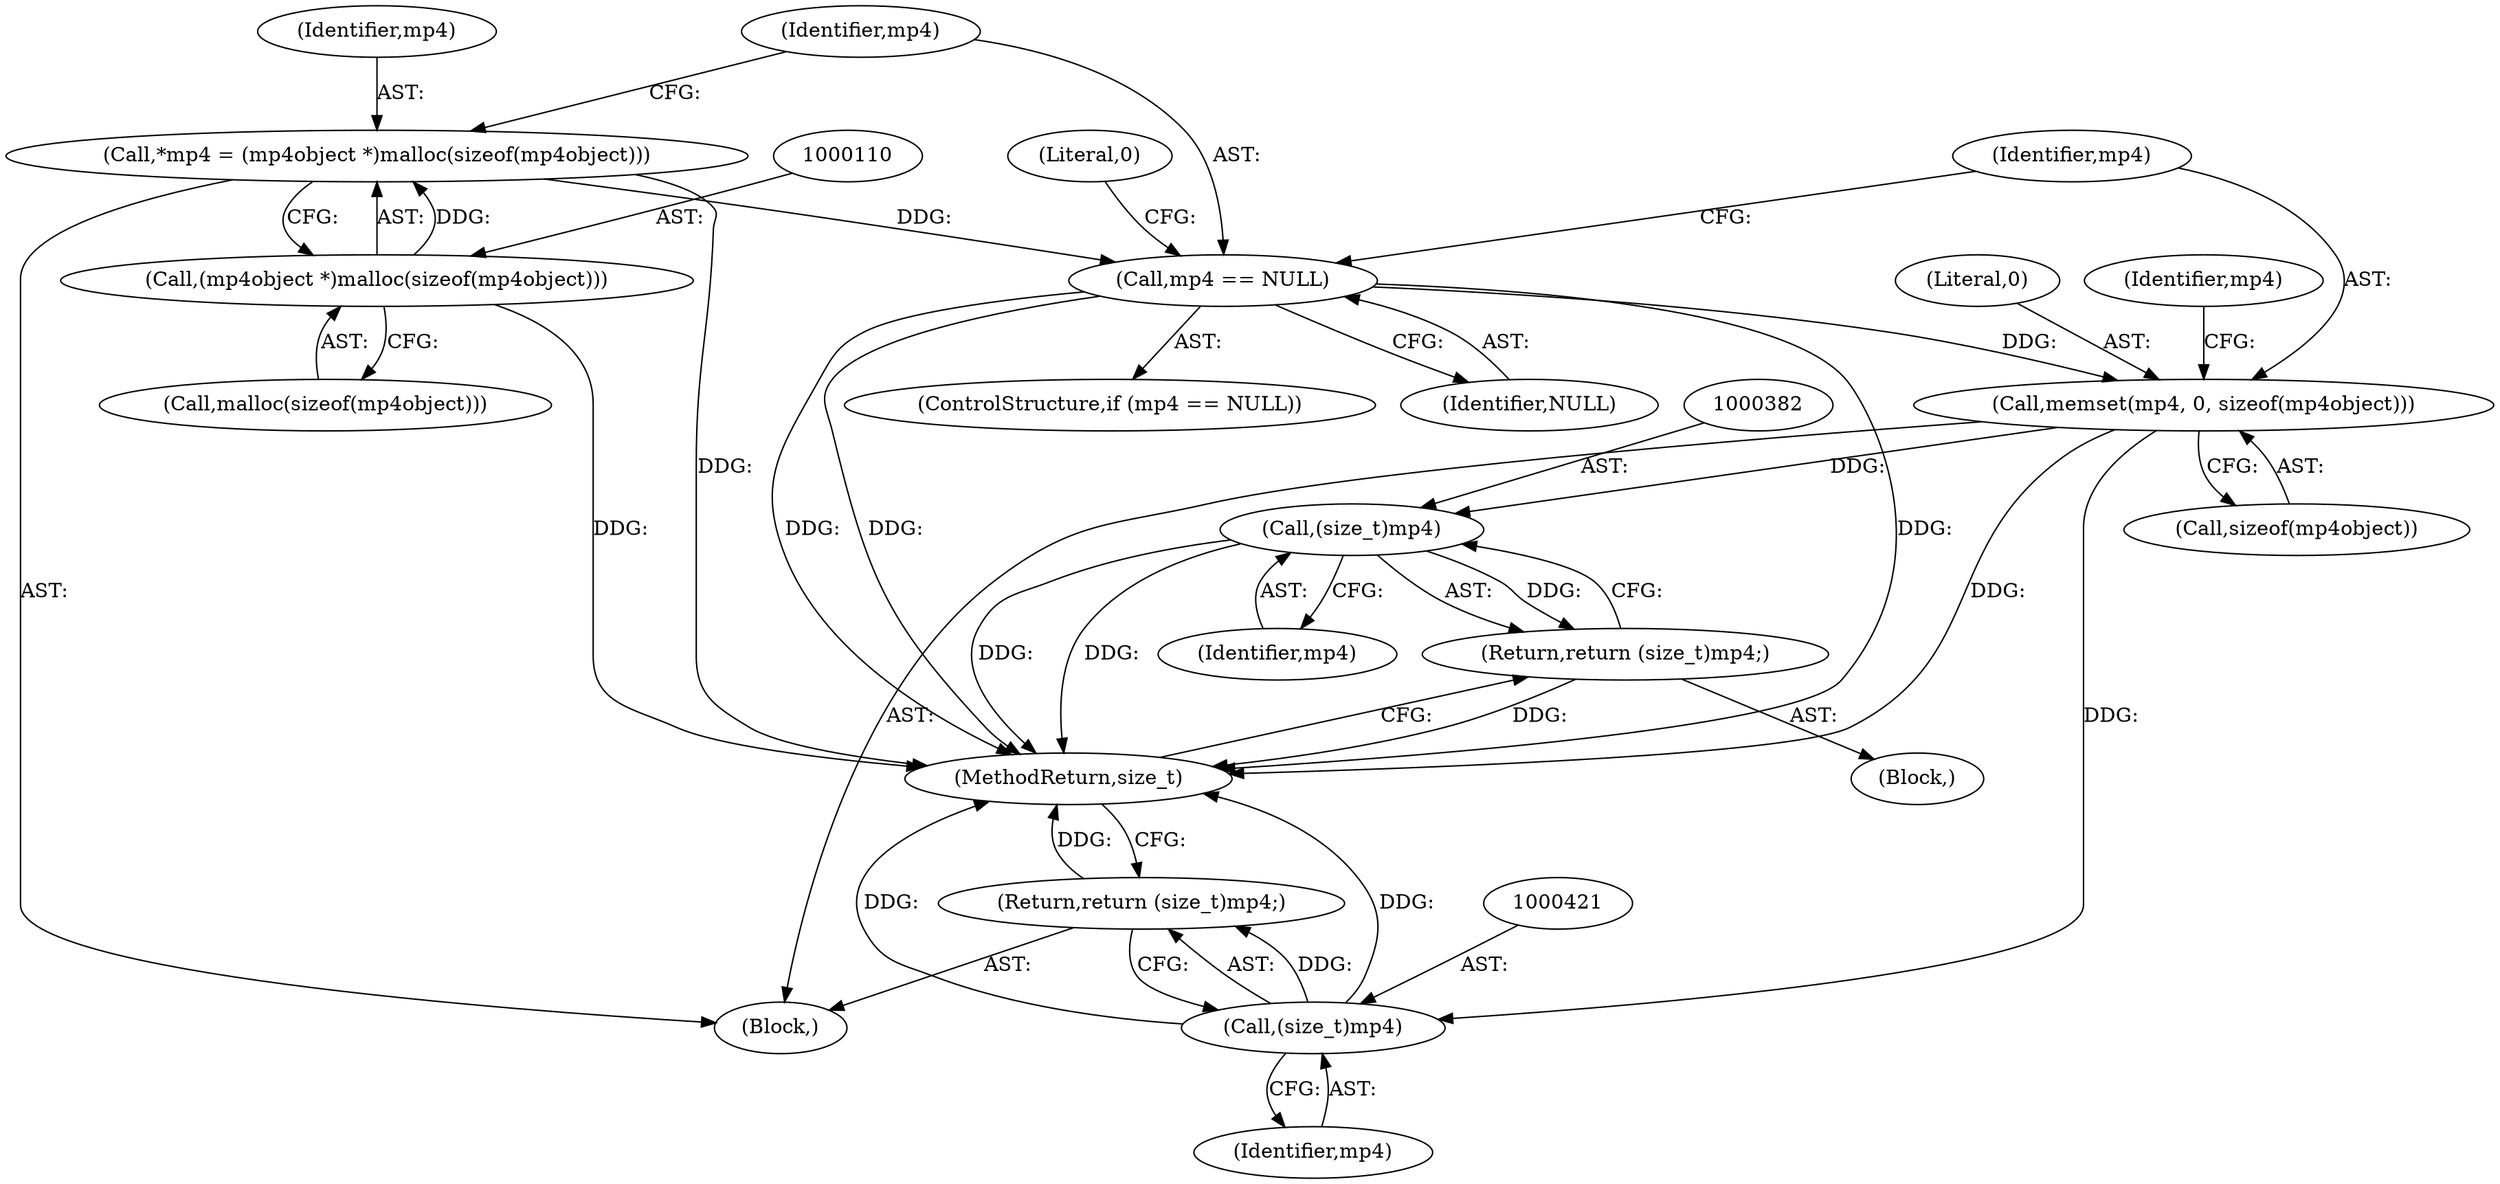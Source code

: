 digraph "0_gpmf-parser_341f12cd5b97ab419e53853ca00176457c9f1681_6@API" {
"1000120" [label="(Call,memset(mp4, 0, sizeof(mp4object)))"];
"1000115" [label="(Call,mp4 == NULL)"];
"1000107" [label="(Call,*mp4 = (mp4object *)malloc(sizeof(mp4object)))"];
"1000109" [label="(Call,(mp4object *)malloc(sizeof(mp4object)))"];
"1000381" [label="(Call,(size_t)mp4)"];
"1000380" [label="(Return,return (size_t)mp4;)"];
"1000420" [label="(Call,(size_t)mp4)"];
"1000419" [label="(Return,return (size_t)mp4;)"];
"1000108" [label="(Identifier,mp4)"];
"1000116" [label="(Identifier,mp4)"];
"1000109" [label="(Call,(mp4object *)malloc(sizeof(mp4object)))"];
"1000111" [label="(Call,malloc(sizeof(mp4object)))"];
"1000117" [label="(Identifier,NULL)"];
"1000114" [label="(ControlStructure,if (mp4 == NULL))"];
"1000120" [label="(Call,memset(mp4, 0, sizeof(mp4object)))"];
"1000115" [label="(Call,mp4 == NULL)"];
"1000380" [label="(Return,return (size_t)mp4;)"];
"1000119" [label="(Literal,0)"];
"1000422" [label="(Identifier,mp4)"];
"1000123" [label="(Call,sizeof(mp4object))"];
"1000419" [label="(Return,return (size_t)mp4;)"];
"1000383" [label="(Identifier,mp4)"];
"1000128" [label="(Identifier,mp4)"];
"1000282" [label="(Block,)"];
"1000107" [label="(Call,*mp4 = (mp4object *)malloc(sizeof(mp4object)))"];
"1000381" [label="(Call,(size_t)mp4)"];
"1000423" [label="(MethodReturn,size_t)"];
"1000122" [label="(Literal,0)"];
"1000105" [label="(Block,)"];
"1000121" [label="(Identifier,mp4)"];
"1000420" [label="(Call,(size_t)mp4)"];
"1000120" -> "1000105"  [label="AST: "];
"1000120" -> "1000123"  [label="CFG: "];
"1000121" -> "1000120"  [label="AST: "];
"1000122" -> "1000120"  [label="AST: "];
"1000123" -> "1000120"  [label="AST: "];
"1000128" -> "1000120"  [label="CFG: "];
"1000120" -> "1000423"  [label="DDG: "];
"1000115" -> "1000120"  [label="DDG: "];
"1000120" -> "1000381"  [label="DDG: "];
"1000120" -> "1000420"  [label="DDG: "];
"1000115" -> "1000114"  [label="AST: "];
"1000115" -> "1000117"  [label="CFG: "];
"1000116" -> "1000115"  [label="AST: "];
"1000117" -> "1000115"  [label="AST: "];
"1000119" -> "1000115"  [label="CFG: "];
"1000121" -> "1000115"  [label="CFG: "];
"1000115" -> "1000423"  [label="DDG: "];
"1000115" -> "1000423"  [label="DDG: "];
"1000115" -> "1000423"  [label="DDG: "];
"1000107" -> "1000115"  [label="DDG: "];
"1000107" -> "1000105"  [label="AST: "];
"1000107" -> "1000109"  [label="CFG: "];
"1000108" -> "1000107"  [label="AST: "];
"1000109" -> "1000107"  [label="AST: "];
"1000116" -> "1000107"  [label="CFG: "];
"1000107" -> "1000423"  [label="DDG: "];
"1000109" -> "1000107"  [label="DDG: "];
"1000109" -> "1000111"  [label="CFG: "];
"1000110" -> "1000109"  [label="AST: "];
"1000111" -> "1000109"  [label="AST: "];
"1000109" -> "1000423"  [label="DDG: "];
"1000381" -> "1000380"  [label="AST: "];
"1000381" -> "1000383"  [label="CFG: "];
"1000382" -> "1000381"  [label="AST: "];
"1000383" -> "1000381"  [label="AST: "];
"1000380" -> "1000381"  [label="CFG: "];
"1000381" -> "1000423"  [label="DDG: "];
"1000381" -> "1000423"  [label="DDG: "];
"1000381" -> "1000380"  [label="DDG: "];
"1000380" -> "1000282"  [label="AST: "];
"1000423" -> "1000380"  [label="CFG: "];
"1000380" -> "1000423"  [label="DDG: "];
"1000420" -> "1000419"  [label="AST: "];
"1000420" -> "1000422"  [label="CFG: "];
"1000421" -> "1000420"  [label="AST: "];
"1000422" -> "1000420"  [label="AST: "];
"1000419" -> "1000420"  [label="CFG: "];
"1000420" -> "1000423"  [label="DDG: "];
"1000420" -> "1000423"  [label="DDG: "];
"1000420" -> "1000419"  [label="DDG: "];
"1000419" -> "1000105"  [label="AST: "];
"1000423" -> "1000419"  [label="CFG: "];
"1000419" -> "1000423"  [label="DDG: "];
}

